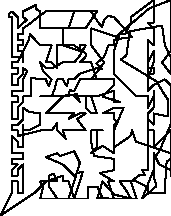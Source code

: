 unitsize(0.001cm);
// 74040
draw((200,400)--(200,500));
draw((200,500)--(200,600));
draw((200,600)--(300,600));
draw((300,600)--(300,500));
draw((300,500)--(300,400));
draw((300,400)--(400,400));
draw((400,400)--(400,500));
draw((400,500)--(400,600));
draw((400,600)--(400,700));
draw((400,700)--(400,800));
draw((400,800)--(400,900));
draw((400,900)--(300,800));
draw((300,800)--(300,700));
draw((300,700)--(200,700));
draw((200,700)--(200,800));
draw((200,800)--(300,900));
draw((300,900)--(200,900));
draw((200,900)--(200,1000));
draw((200,1000)--(300,1000));
draw((300,1000)--(400,1000));
draw((400,1000)--(400,1100));
draw((400,1100)--(300,1100));
draw((300,1100)--(200,1100));
draw((200,1100)--(200,1200));
draw((200,1200)--(200,1300));
draw((200,1300)--(200,1400));
draw((200,1400)--(300,1300));
draw((300,1300)--(300,1200));
draw((300,1200)--(400,1200));
draw((400,1200)--(400,1300));
draw((400,1300)--(400,1400));
draw((400,1400)--(400,1600));
draw((400,1600)--(400,1500));
draw((400,1500)--(500,1500));
draw((500,1500)--(700,1600));
draw((700,1600)--(700,1800));
draw((700,1800)--(500,1829));
draw((500,1829)--(400,1900));
draw((400,1900)--(400,1800));
draw((400,1800)--(400,1700));
draw((400,1700)--(300,1600));
draw((300,1600)--(200,1600));
draw((200,1600)--(200,1500));
draw((200,1500)--(300,1500));
draw((300,1500)--(300,1400));
draw((300,1400)--(700,1500));
draw((700,1500)--(800,1500));
draw((800,1500)--(900,1500));
draw((900,1500)--(1000,1629));
draw((1000,1629)--(1000,1500));
draw((1000,1500)--(1150,1350));
draw((1150,1350)--(1100,1500));
draw((1100,1500)--(1200,1500));
draw((1200,1500)--(1300,1500));
draw((1300,1500)--(1400,1500));
draw((1400,1500)--(1500,1500));
draw((1500,1500)--(1350,1700));
draw((1350,1700)--(1500,1800));
draw((1500,1800)--(1400,1800));
draw((1400,1800)--(1200,1700));
draw((1200,1700)--(1300,1800));
draw((1300,1800)--(1200,1800));
draw((1200,1800)--(1100,1800));
draw((1100,1800)--(1000,1800));
draw((1000,1800)--(900,1800));
draw((900,1800)--(800,1800));
draw((800,1800)--(1100,2100));
draw((1100,2100)--(1200,2100));
draw((1200,2100)--(1220,2210));
draw((1220,2210)--(1300,2200));
draw((1300,2200)--(1400,2400));
draw((1400,2400)--(1500,2400));
draw((1500,2400)--(1700,2400));
draw((1700,2400)--(1600,2700));
draw((1600,2700)--(1500,2700));
draw((1500,2700)--(1400,2700));
draw((1400,2700)--(1500,2800));
draw((1500,2800)--(1500,2860));
draw((1500,2860)--(1300,3000));
draw((1300,3000)--(1200,3000));
draw((1200,3000)--(1000,3000));
draw((1000,3000)--(1000,2700));
draw((1000,2700)--(1000,2600));
draw((1000,2600)--(900,2700));
draw((900,2700)--(800,2700));
draw((800,2700)--(900,3000));
draw((900,3000)--(800,3000));
draw((800,3000)--(700,3000));
draw((700,3000)--(520,3200));
draw((520,3200)--(500,3100));
draw((500,3100)--(300,2700));
draw((300,2700)--(200,2700));
draw((200,2700)--(200,2600));
draw((200,2600)--(300,2600));
draw((300,2600)--(300,2500));
draw((300,2500)--(200,2500));
draw((200,2500)--(200,2400));
draw((200,2400)--(200,2300));
draw((200,2300)--(300,2300));
draw((300,2300)--(300,2400));
draw((300,2400)--(400,2500));
draw((400,2500)--(400,2600));
draw((400,2600)--(469,2550));
draw((469,2550)--(400,2400));
draw((400,2400)--(400,2300));
draw((400,2300)--(400,2200));
draw((400,2200)--(300,2200));
draw((300,2200)--(200,2200));
draw((200,2200)--(200,2100));
draw((200,2100)--(300,2100));
draw((300,2100)--(300,2000));
draw((300,2000)--(200,2000));
draw((200,2000)--(200,1900));
draw((200,1900)--(200,1800));
draw((200,1800)--(200,1700));
draw((200,1700)--(300,1700));
draw((300,1700)--(300,1800));
draw((300,1800)--(300,1900));
draw((300,1900)--(400,2000));
draw((400,2000)--(400,2100));
draw((400,2100)--(530,2100));
draw((530,2100)--(540,2330));
draw((540,2330)--(540,2430));
draw((540,2430)--(700,2400));
draw((700,2400)--(800,2400));
draw((800,2400)--(850,2280));
draw((850,2280)--(900,2400));
draw((900,2400)--(750,2550));
draw((750,2550)--(700,2700));
draw((700,2700)--(800,2600));
draw((800,2600)--(910,2600));
draw((910,2600)--(1100,2700));
draw((1100,2700)--(1200,2700));
draw((1200,2700)--(1300,2700));
draw((1300,2700)--(1400,2820));
draw((1400,2820)--(1500,3000));
draw((1500,3000)--(1400,3000));
draw((1400,3000)--(1400,2900));
draw((1400,2900)--(1100,3000));
draw((1100,3000)--(1100,3300));
draw((1100,3300)--(1300,3300));
draw((1300,3300)--(1400,3300));
draw((1400,3300)--(1500,3300));
draw((1500,3300)--(1700,3600));
draw((1700,3600)--(1500,3600));
draw((1500,3600)--(1400,3600));
draw((1400,3600)--(1300,3600));
draw((1300,3600)--(1200,3300));
draw((1200,3300)--(1000,3300));
draw((1000,3300)--(900,3300));
draw((900,3300)--(800,3300));
draw((800,3300)--(700,3300));
draw((700,3300)--(700,3600));
draw((700,3600)--(620,3650));
draw((620,3650)--(620,3709));
draw((620,3709)--(400,3600));
draw((400,3600)--(400,3500));
draw((400,3500)--(469,3450));
draw((469,3450)--(400,3400));
draw((400,3400)--(300,3300));
draw((300,3300)--(300,3400));
draw((300,3400)--(300,3500));
draw((300,3500)--(200,3600));
draw((200,3600)--(150,3550));
draw((150,3550)--(150,3500));
draw((150,3500)--(200,3500));
draw((200,3500)--(200,3400));
draw((200,3400)--(200,3300));
draw((200,3300)--(200,3200));
draw((200,3200)--(200,3100));
draw((200,3100)--(200,3000));
draw((200,3000)--(200,2900));
draw((200,2900)--(200,2800));
draw((200,2800)--(300,2800));
draw((300,2800)--(400,2800));
draw((400,2800)--(400,2700));
draw((400,2700)--(400,2900));
draw((400,2900)--(300,2900));
draw((300,2900)--(300,3000));
draw((300,3000)--(400,3000));
draw((400,3000)--(400,3100));
draw((400,3100)--(300,3100));
draw((300,3100)--(300,3200));
draw((300,3200)--(400,3200));
draw((400,3200)--(400,3300));
draw((400,3300)--(469,3350));
draw((469,3350)--(800,3600));
draw((800,3600)--(900,3600));
draw((900,3600)--(1000,3600));
draw((1000,3600)--(1100,3600));
draw((1100,3600)--(1200,3600));
draw((1200,3600)--(1600,3600));
draw((1600,3600)--(1720,3409));
draw((1720,3409)--(1790,3330));
draw((1790,3330)--(1829,3450));
draw((1829,3450)--(1900,3520));
draw((1900,3520)--(2000,3500));
draw((2000,3500)--(2320,3150));
draw((2320,3150)--(2000,3100));
draw((2000,3100)--(2000,3000));
draw((2000,3000)--(1900,3000));
draw((1900,3000)--(1829,2800));
draw((1829,2800)--(1690,2680));
draw((1690,2680)--(1790,2580));
draw((1790,2580)--(1720,2610));
draw((1720,2610)--(1400,2500));
draw((1400,2500)--(1300,2400));
draw((1300,2400)--(1200,2400));
draw((1200,2400)--(1170,2280));
draw((1170,2280)--(1100,2400));
draw((1100,2400)--(1000,2400));
draw((1000,2400)--(950,2220));
draw((950,2220)--(900,2100));
draw((900,2100)--(800,2100));
draw((800,2100)--(700,2100));
draw((700,2100)--(1000,2100));
draw((1000,2100)--(1350,2140));
draw((1350,2140)--(1400,2000));
draw((1400,2000)--(1300,2100));
draw((1300,2100)--(1400,2100));
draw((1400,2100)--(1600,2100));
draw((1600,2100)--(1700,1800));
draw((1700,1800)--(1600,1800));
draw((1600,1800)--(1550,1850));
draw((1550,1850)--(1500,1900));
draw((1500,1900)--(1500,2100));
draw((1500,2100)--(1700,2100));
draw((1700,2100)--(2000,2200));
draw((2000,2200)--(2000,2100));
draw((2000,2100)--(2000,2000));
draw((2000,2000)--(2110,2000));
draw((2110,2000)--(1800,2100));
draw((1800,2100)--(2000,2300));
draw((2000,2300)--(2000,2400));
draw((2000,2400)--(1800,2400));
draw((1800,2400)--(1600,2400));
draw((1600,2400)--(1829,2700));
draw((1829,2700)--(1600,3000));
draw((1600,3000)--(1600,3300));
draw((1600,3300)--(2050,3150));
draw((2050,3150)--(2150,3250));
draw((2150,3250)--(2620,3650));
draw((2620,3650)--(3000,3800));
draw((3000,3800)--(3000,3700));
draw((3000,3700)--(3000,3600));
draw((3000,3600)--(3000,3500));
draw((3000,3500)--(3000,3400));
draw((3000,3400)--(3000,3300));
draw((3000,3300)--(3000,3200));
draw((3000,3200)--(3000,3100));
draw((3000,3100)--(3000,3000));
draw((3000,3000)--(3000,2900));
draw((3000,2900)--(2850,2700));
draw((2850,2700)--(3000,2500));
draw((3000,2500)--(3000,2600));
draw((3000,2600)--(3000,2700));
draw((3000,2700)--(3000,2800));
draw((3000,2800)--(2900,3000));
draw((2900,3000)--(2850,3350));
draw((2850,3350)--(2280,3250));
draw((2280,3250)--(2220,2820));
draw((2220,2820)--(2120,2750));
draw((2120,2750)--(2760,2360));
draw((2760,2360)--(2850,2200));
draw((2850,2200)--(2950,2050));
draw((2950,2050)--(2950,1750));
draw((2950,1750)--(2700,1800));
draw((2700,1800)--(2700,1700));
draw((2700,1700)--(2700,1600));
draw((2700,1600)--(2600,1700));
draw((2600,1700)--(2600,1600));
draw((2600,1600)--(2600,1500));
draw((2600,1500)--(2700,1500));
draw((2700,1500)--(2700,1400));
draw((2700,1400)--(2700,1300));
draw((2700,1300)--(2700,1200));
draw((2700,1200)--(2900,1400));
draw((2900,1400)--(3000,1500));
draw((3000,1500)--(3000,1300));
draw((3000,1300)--(3000,1200));
draw((3000,1200)--(3000,900));
draw((3000,900)--(3000,700));
draw((3000,700)--(3000,800));
draw((3000,800)--(2800,900));
draw((2800,900)--(2700,1100));
draw((2700,1100)--(2700,900));
draw((2700,900)--(2700,800));
draw((2700,800)--(2500,300));
draw((2500,300)--(2750,520));
draw((2750,520)--(2700,700));
draw((2700,700)--(2700,1000));
draw((2700,1000)--(2800,1130));
draw((2800,1130)--(3000,1600));
draw((3000,1600)--(3000,1700));
draw((3000,1700)--(3000,1800));
draw((3000,1800)--(3000,1900));
draw((3000,1900)--(3000,2000));
draw((3000,2000)--(3000,2100));
draw((3000,2100)--(3000,2200));
draw((3000,2200)--(3000,2300));
draw((3000,2300)--(2900,2400));
draw((2900,2400)--(2700,2300));
draw((2700,2300)--(2600,2200));
draw((2600,2200)--(2600,2300));
draw((2600,2300)--(2600,2400));
draw((2600,2400)--(2700,2700));
draw((2700,2700)--(2700,2800));
draw((2700,2800)--(2700,2900));
draw((2700,2900)--(2600,2700));
draw((2600,2700)--(2600,2600));
draw((2600,2600)--(2700,2600));
draw((2700,2600)--(2700,2500));
draw((2700,2500)--(2600,2500));
draw((2600,2500)--(2600,2800));
draw((2600,2800)--(2600,2900));
draw((2600,2900)--(2600,3000));
draw((2600,3000)--(2600,3100));
draw((2600,3100)--(2700,3000));
draw((2700,3000)--(2700,3100));
draw((2700,3100)--(2700,3200));
draw((2700,3200)--(2700,3300));
draw((2700,3300)--(2600,3400));
draw((2600,3400)--(2700,3400));
draw((2700,3400)--(2700,3500));
draw((2700,3500)--(2700,3600));
draw((2700,3600)--(2700,3700));
draw((2700,3700)--(2700,3800));
draw((2700,3800)--(2300,3500));
draw((2300,3500)--(2300,3400));
draw((2300,3400)--(2200,3200));
draw((2200,3200)--(2100,3200));
draw((2100,3200)--(2000,2900));
draw((2000,2900)--(2000,2800));
draw((2000,2800)--(2000,2700));
draw((2000,2700)--(2000,2600));
draw((2000,2600)--(2000,2500));
draw((2000,2500)--(2400,2100));
draw((2400,2100)--(2600,2100));
draw((2600,2100)--(2600,2000));
draw((2600,2000)--(2600,1900));
draw((2600,1900)--(2700,2100));
draw((2700,2100)--(2700,2200));
draw((2700,2200)--(2700,2000));
draw((2700,2000)--(2700,1900));
draw((2700,1900)--(2600,1800));
draw((2600,1800)--(2600,1400));
draw((2600,1400)--(2600,1300));
draw((2600,1300)--(2600,1200));
draw((2600,1200)--(2600,1100));
draw((2600,1100)--(2600,1000));
draw((2600,1000)--(2600,900));
draw((2600,900)--(2600,800));
draw((2600,800)--(2500,800));
draw((2500,800)--(2550,710));
draw((2550,710)--(2450,710));
draw((2450,710)--(2300,600));
draw((2300,600)--(2400,300));
draw((2400,300)--(2200,300));
draw((2200,300)--(2100,300));
draw((2100,300)--(1900,300));
draw((1900,300)--(1710,310));
draw((1710,310)--(1800,600));
draw((1800,600)--(2000,370));
draw((2000,370)--(2300,300));
draw((2300,300)--(2200,469));
draw((2200,469)--(2100,600));
draw((2100,600)--(2200,600));
draw((2200,600)--(2400,600));
draw((2400,600)--(2600,500));
draw((2600,500)--(2600,400));
draw((2600,400)--(2900,400));
draw((2900,400)--(2900,500));
draw((2900,500)--(2930,950));
draw((2930,950)--(3000,1000));
draw((3000,1000)--(3000,1100));
draw((3000,1100)--(2390,1300));
draw((2390,1300)--(2320,1500));
draw((2320,1500)--(2290,1400));
draw((2290,1400)--(2000,1200));
draw((2000,1200)--(2000,1300));
draw((2000,1300)--(2000,1400));
draw((2000,1400)--(2000,1500));
draw((2000,1500)--(2170,1900));
draw((2170,1900)--(2000,1900));
draw((2000,1900)--(1800,1800));
draw((1800,1800)--(2000,1800));
draw((2000,1800)--(2000,1700));
draw((2000,1700)--(2060,1650));
draw((2060,1650)--(2000,1600));
draw((2000,1600)--(2000,1100));
draw((2000,1100)--(1800,1230));
draw((1800,1230)--(1600,1100));
draw((1600,1100)--(1700,1200));
draw((1700,1200)--(1700,1500));
draw((1700,1500)--(1800,1500));
draw((1800,1500)--(1600,1500));
draw((1600,1500)--(1600,1300));
draw((1600,1300)--(1650,1050));
draw((1650,1050)--(2000,1000));
draw((2000,1000)--(2000,900));
draw((2000,900)--(2000,800));
draw((2000,800)--(1750,750));
draw((1750,750)--(2000,600));
draw((2000,600)--(1900,600));
draw((1900,600)--(2000,300));
draw((2000,300)--(1800,300));
draw((1800,300)--(1710,510));
draw((1710,510)--(1550,500));
draw((1550,500)--(1550,300));
draw((1550,300)--(1400,300));
draw((1400,300)--(1100,300));
draw((1100,300)--(1000,300));
draw((1000,300)--(850,520));
draw((850,520)--(850,700));
draw((850,700)--(939,740));
draw((939,740)--(1000,600));
draw((1000,600)--(900,600));
draw((900,600)--(700,600));
draw((700,600)--(750,490));
draw((750,490)--(700,300));
draw((700,300)--(800,300));
draw((800,300)--(900,300));
draw((900,300)--(1200,300));
draw((1200,300)--(1300,600));
draw((1300,600)--(1400,930));
draw((1400,930)--(1300,1130));
draw((1300,1130)--(1050,1050));
draw((1050,1050)--(1000,1100));
draw((1000,1100)--(800,1030));
draw((800,1030)--(1100,900));
draw((1100,900)--(1300,700));
draw((1300,700)--(1350,750));
draw((1350,750)--(1450,770));
draw((1450,770)--(1400,600));
draw((1400,600)--(1300,300));
draw((1300,300)--(1200,600));
draw((1200,600)--(1100,600));
draw((1100,600)--(1100,700));
draw((1100,700)--(800,600));
draw((800,600)--(600,400));
draw((600,400)--(0,0));
draw((0,0)--(200,400));
